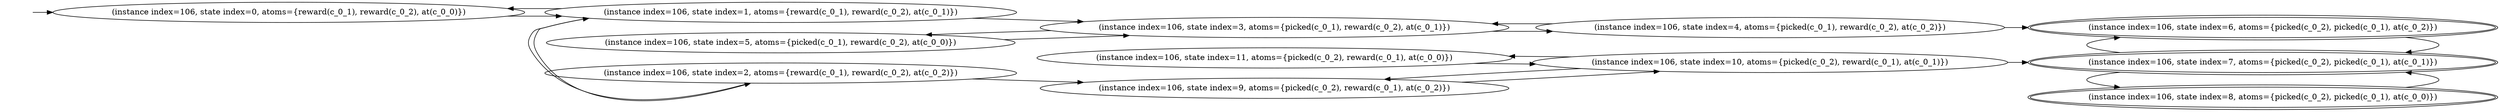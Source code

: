 digraph {
rankdir="LR"
s0[label="(instance index=106, state index=0, atoms={reward(c_0_1), reward(c_0_2), at(c_0_0)})"]
s5[label="(instance index=106, state index=5, atoms={picked(c_0_1), reward(c_0_2), at(c_0_0)})"]
s1[label="(instance index=106, state index=1, atoms={reward(c_0_1), reward(c_0_2), at(c_0_1)})"]
s2[label="(instance index=106, state index=2, atoms={reward(c_0_1), reward(c_0_2), at(c_0_2)})"]
s3[label="(instance index=106, state index=3, atoms={picked(c_0_1), reward(c_0_2), at(c_0_1)})"]
s11[label="(instance index=106, state index=11, atoms={picked(c_0_2), reward(c_0_1), at(c_0_0)})"]
s9[label="(instance index=106, state index=9, atoms={picked(c_0_2), reward(c_0_1), at(c_0_2)})"]
s4[label="(instance index=106, state index=4, atoms={picked(c_0_1), reward(c_0_2), at(c_0_2)})"]
s10[label="(instance index=106, state index=10, atoms={picked(c_0_2), reward(c_0_1), at(c_0_1)})"]
s8[peripheries=2,label="(instance index=106, state index=8, atoms={picked(c_0_2), picked(c_0_1), at(c_0_0)})"]
s6[peripheries=2,label="(instance index=106, state index=6, atoms={picked(c_0_2), picked(c_0_1), at(c_0_2)})"]
s7[peripheries=2,label="(instance index=106, state index=7, atoms={picked(c_0_2), picked(c_0_1), at(c_0_1)})"]
Dangling [ label = "", style = invis ]
{ rank = same; Dangling }
Dangling -> s0
{ rank = same; s0}
{ rank = same; s5,s1,s2}
{ rank = same; s3,s11,s9}
{ rank = same; s4,s10}
{ rank = same; s8,s6,s7}
{
s0->s1
}
{
s5->s3
s1->s2
s1->s3
s1->s0
s2->s1
s2->s9
}
{
s3->s5
s3->s4
s11->s10
s9->s10
}
{
s4->s6
s4->s3
s10->s7
s10->s11
s10->s9
}
{
s8->s7
s6->s7
s7->s6
s7->s8
}
}
